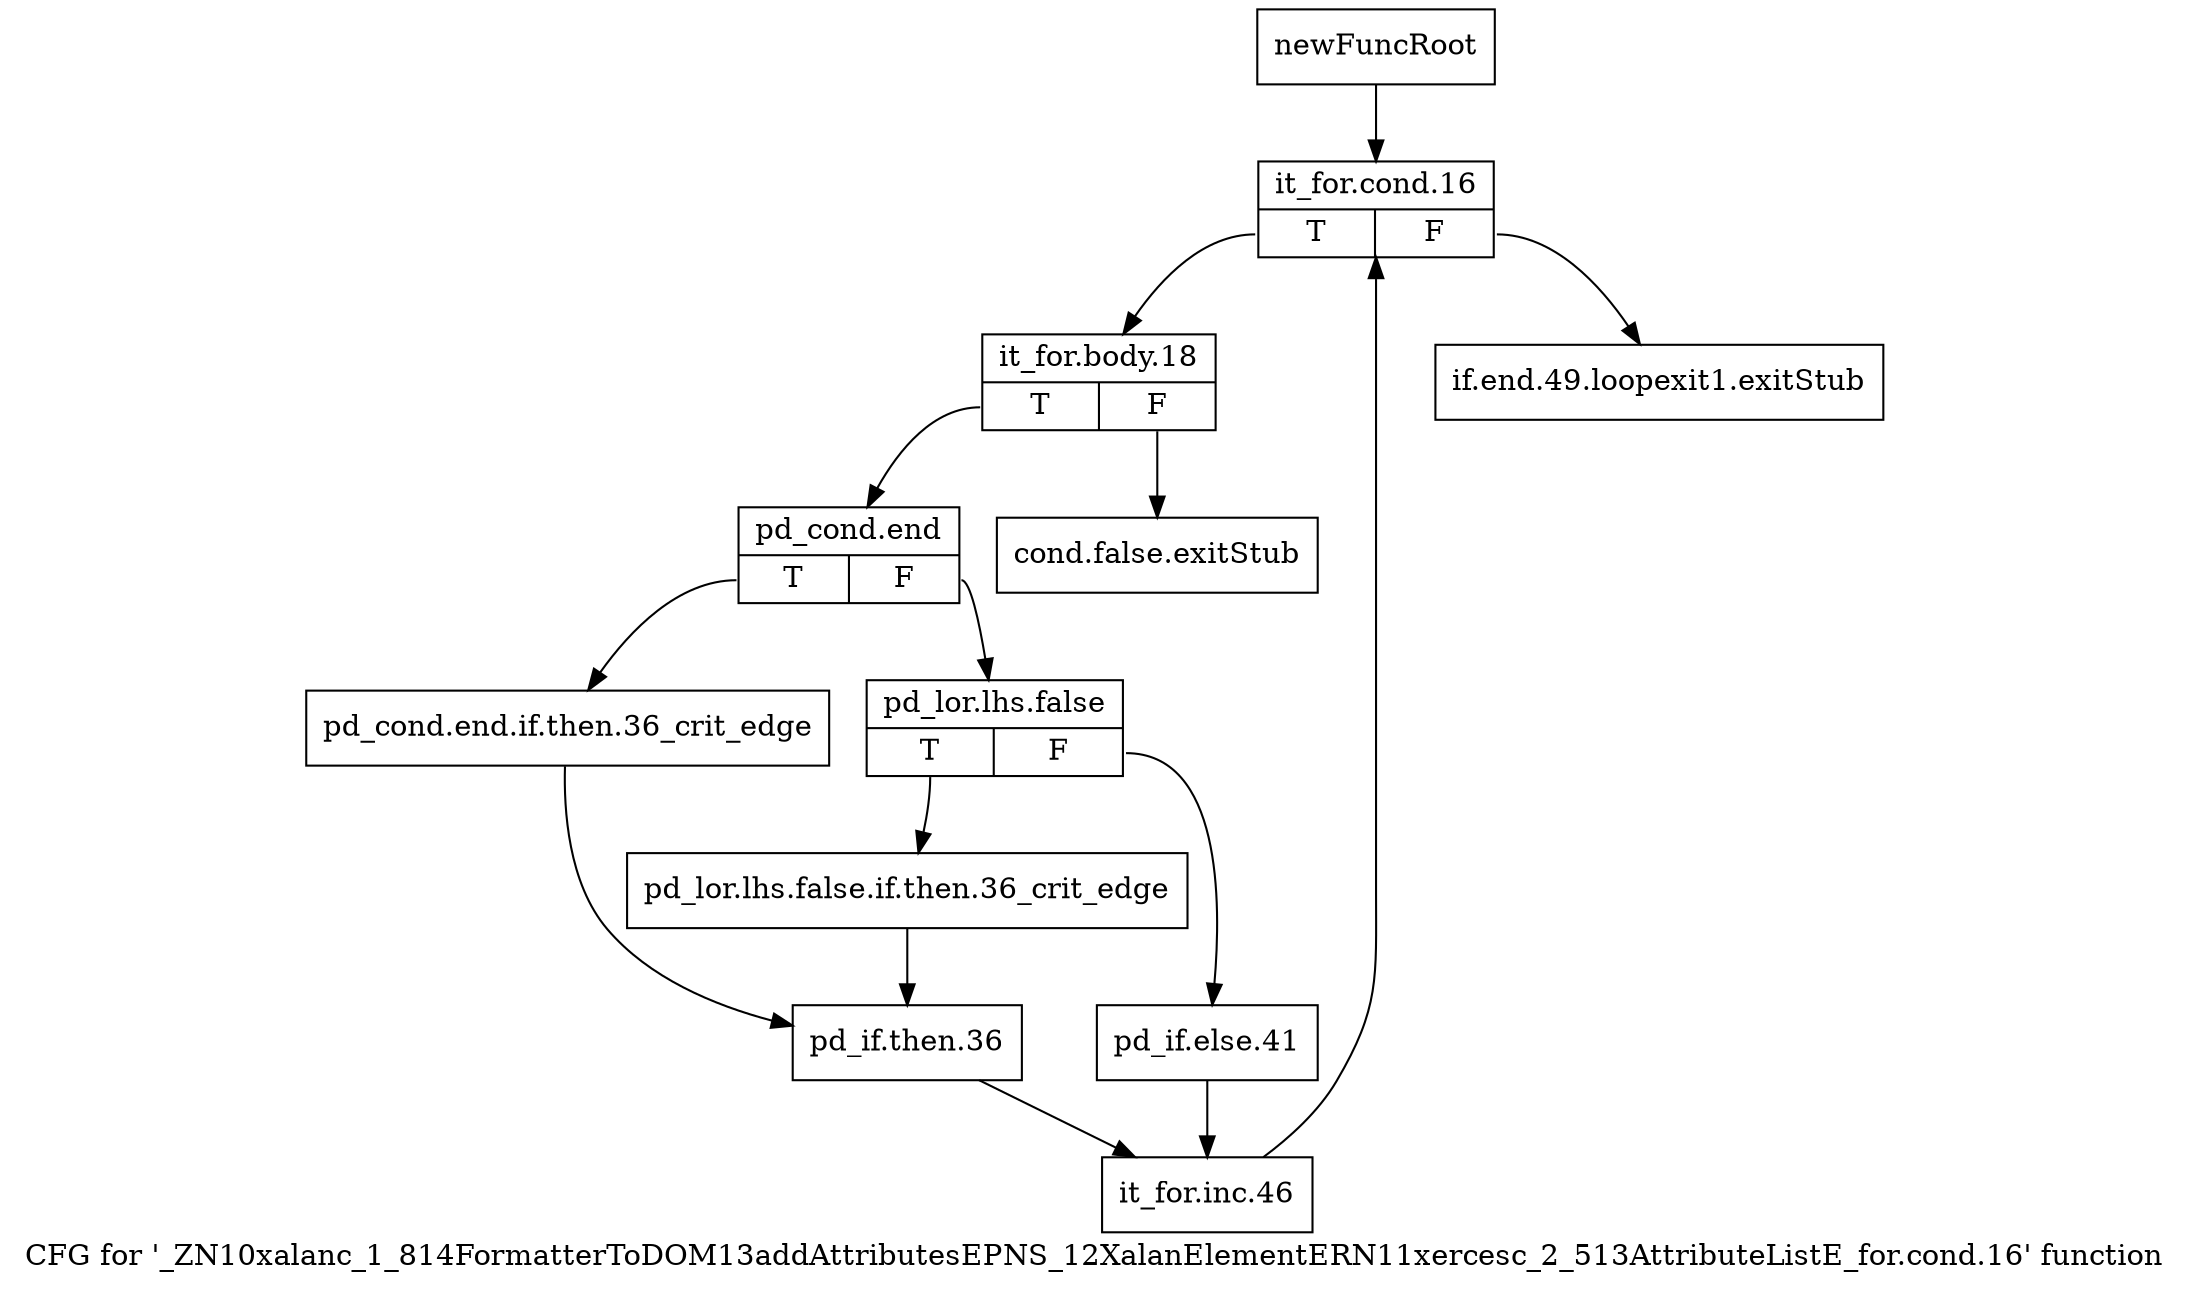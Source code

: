 digraph "CFG for '_ZN10xalanc_1_814FormatterToDOM13addAttributesEPNS_12XalanElementERN11xercesc_2_513AttributeListE_for.cond.16' function" {
	label="CFG for '_ZN10xalanc_1_814FormatterToDOM13addAttributesEPNS_12XalanElementERN11xercesc_2_513AttributeListE_for.cond.16' function";

	Node0x9d9ad90 [shape=record,label="{newFuncRoot}"];
	Node0x9d9ad90 -> Node0x9d9ae80;
	Node0x9d9ade0 [shape=record,label="{if.end.49.loopexit1.exitStub}"];
	Node0x9d9ae30 [shape=record,label="{cond.false.exitStub}"];
	Node0x9d9ae80 [shape=record,label="{it_for.cond.16|{<s0>T|<s1>F}}"];
	Node0x9d9ae80:s0 -> Node0x9d9aed0;
	Node0x9d9ae80:s1 -> Node0x9d9ade0;
	Node0x9d9aed0 [shape=record,label="{it_for.body.18|{<s0>T|<s1>F}}"];
	Node0x9d9aed0:s0 -> Node0x9d9af20;
	Node0x9d9aed0:s1 -> Node0x9d9ae30;
	Node0x9d9af20 [shape=record,label="{pd_cond.end|{<s0>T|<s1>F}}"];
	Node0x9d9af20:s0 -> Node0x9d9b060;
	Node0x9d9af20:s1 -> Node0x9d9af70;
	Node0x9d9af70 [shape=record,label="{pd_lor.lhs.false|{<s0>T|<s1>F}}"];
	Node0x9d9af70:s0 -> Node0x9d9b010;
	Node0x9d9af70:s1 -> Node0x9d9afc0;
	Node0x9d9afc0 [shape=record,label="{pd_if.else.41}"];
	Node0x9d9afc0 -> Node0x9d9b100;
	Node0x9d9b010 [shape=record,label="{pd_lor.lhs.false.if.then.36_crit_edge}"];
	Node0x9d9b010 -> Node0x9d9b0b0;
	Node0x9d9b060 [shape=record,label="{pd_cond.end.if.then.36_crit_edge}"];
	Node0x9d9b060 -> Node0x9d9b0b0;
	Node0x9d9b0b0 [shape=record,label="{pd_if.then.36}"];
	Node0x9d9b0b0 -> Node0x9d9b100;
	Node0x9d9b100 [shape=record,label="{it_for.inc.46}"];
	Node0x9d9b100 -> Node0x9d9ae80;
}
